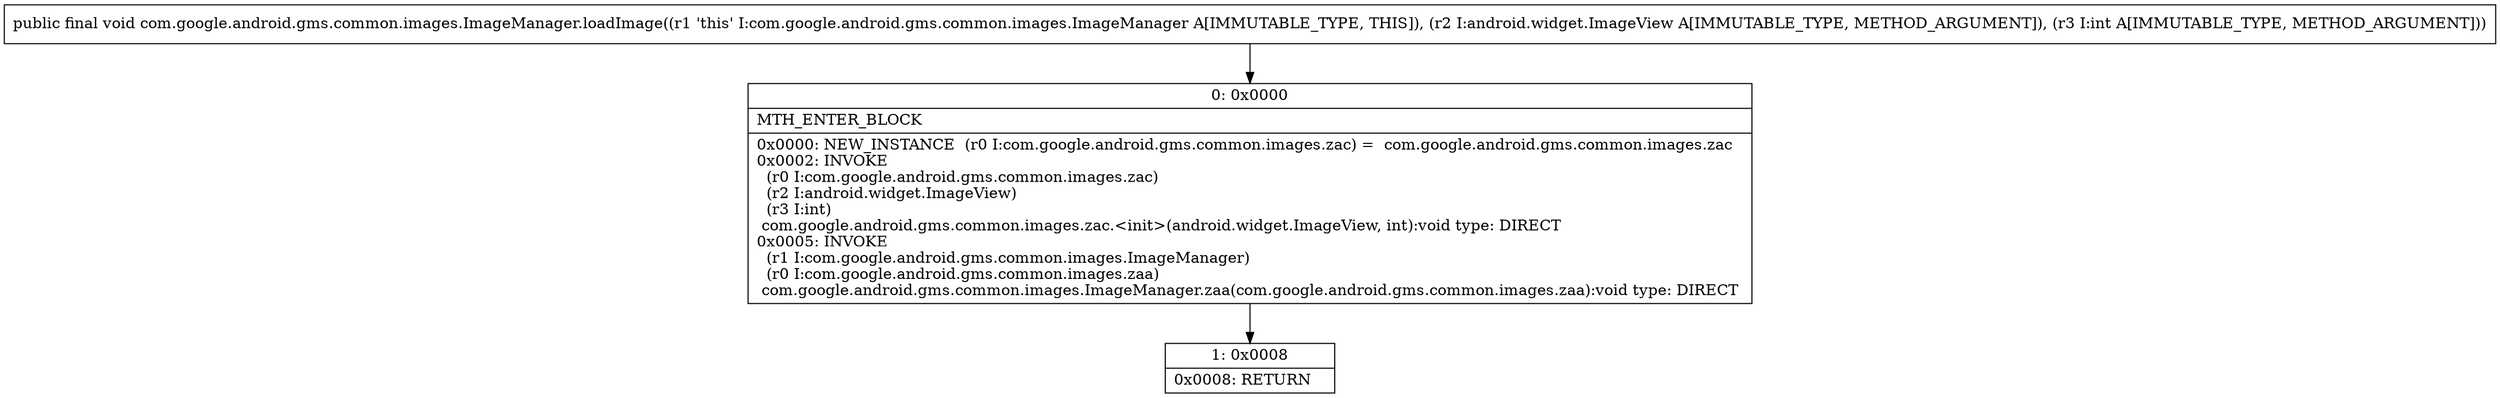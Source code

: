 digraph "CFG forcom.google.android.gms.common.images.ImageManager.loadImage(Landroid\/widget\/ImageView;I)V" {
Node_0 [shape=record,label="{0\:\ 0x0000|MTH_ENTER_BLOCK\l|0x0000: NEW_INSTANCE  (r0 I:com.google.android.gms.common.images.zac) =  com.google.android.gms.common.images.zac \l0x0002: INVOKE  \l  (r0 I:com.google.android.gms.common.images.zac)\l  (r2 I:android.widget.ImageView)\l  (r3 I:int)\l com.google.android.gms.common.images.zac.\<init\>(android.widget.ImageView, int):void type: DIRECT \l0x0005: INVOKE  \l  (r1 I:com.google.android.gms.common.images.ImageManager)\l  (r0 I:com.google.android.gms.common.images.zaa)\l com.google.android.gms.common.images.ImageManager.zaa(com.google.android.gms.common.images.zaa):void type: DIRECT \l}"];
Node_1 [shape=record,label="{1\:\ 0x0008|0x0008: RETURN   \l}"];
MethodNode[shape=record,label="{public final void com.google.android.gms.common.images.ImageManager.loadImage((r1 'this' I:com.google.android.gms.common.images.ImageManager A[IMMUTABLE_TYPE, THIS]), (r2 I:android.widget.ImageView A[IMMUTABLE_TYPE, METHOD_ARGUMENT]), (r3 I:int A[IMMUTABLE_TYPE, METHOD_ARGUMENT])) }"];
MethodNode -> Node_0;
Node_0 -> Node_1;
}


